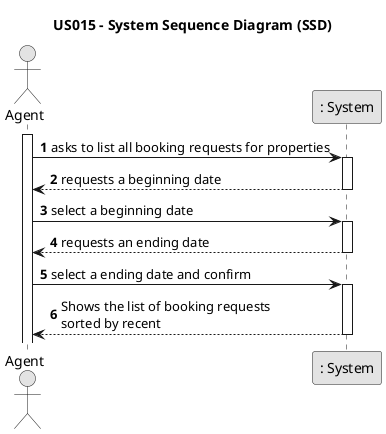 @startuml
skinparam monochrome true
skinparam packageStyle rectangle
skinparam shadowing false

title US015 - System Sequence Diagram (SSD)
autonumber

actor "Agent" as agent
participant ": System" as System

activate agent
agent -> System : asks to list all booking requests for properties
activate System
System--> agent: requests a beginning date
deactivate

agent->System: select a beginning date
activate System

System-->agent: requests an ending date
deactivate
agent->System: select a ending date and confirm

activate System

System-->agent: Shows the list of booking requests \nsorted by recent
deactivate






@enduml